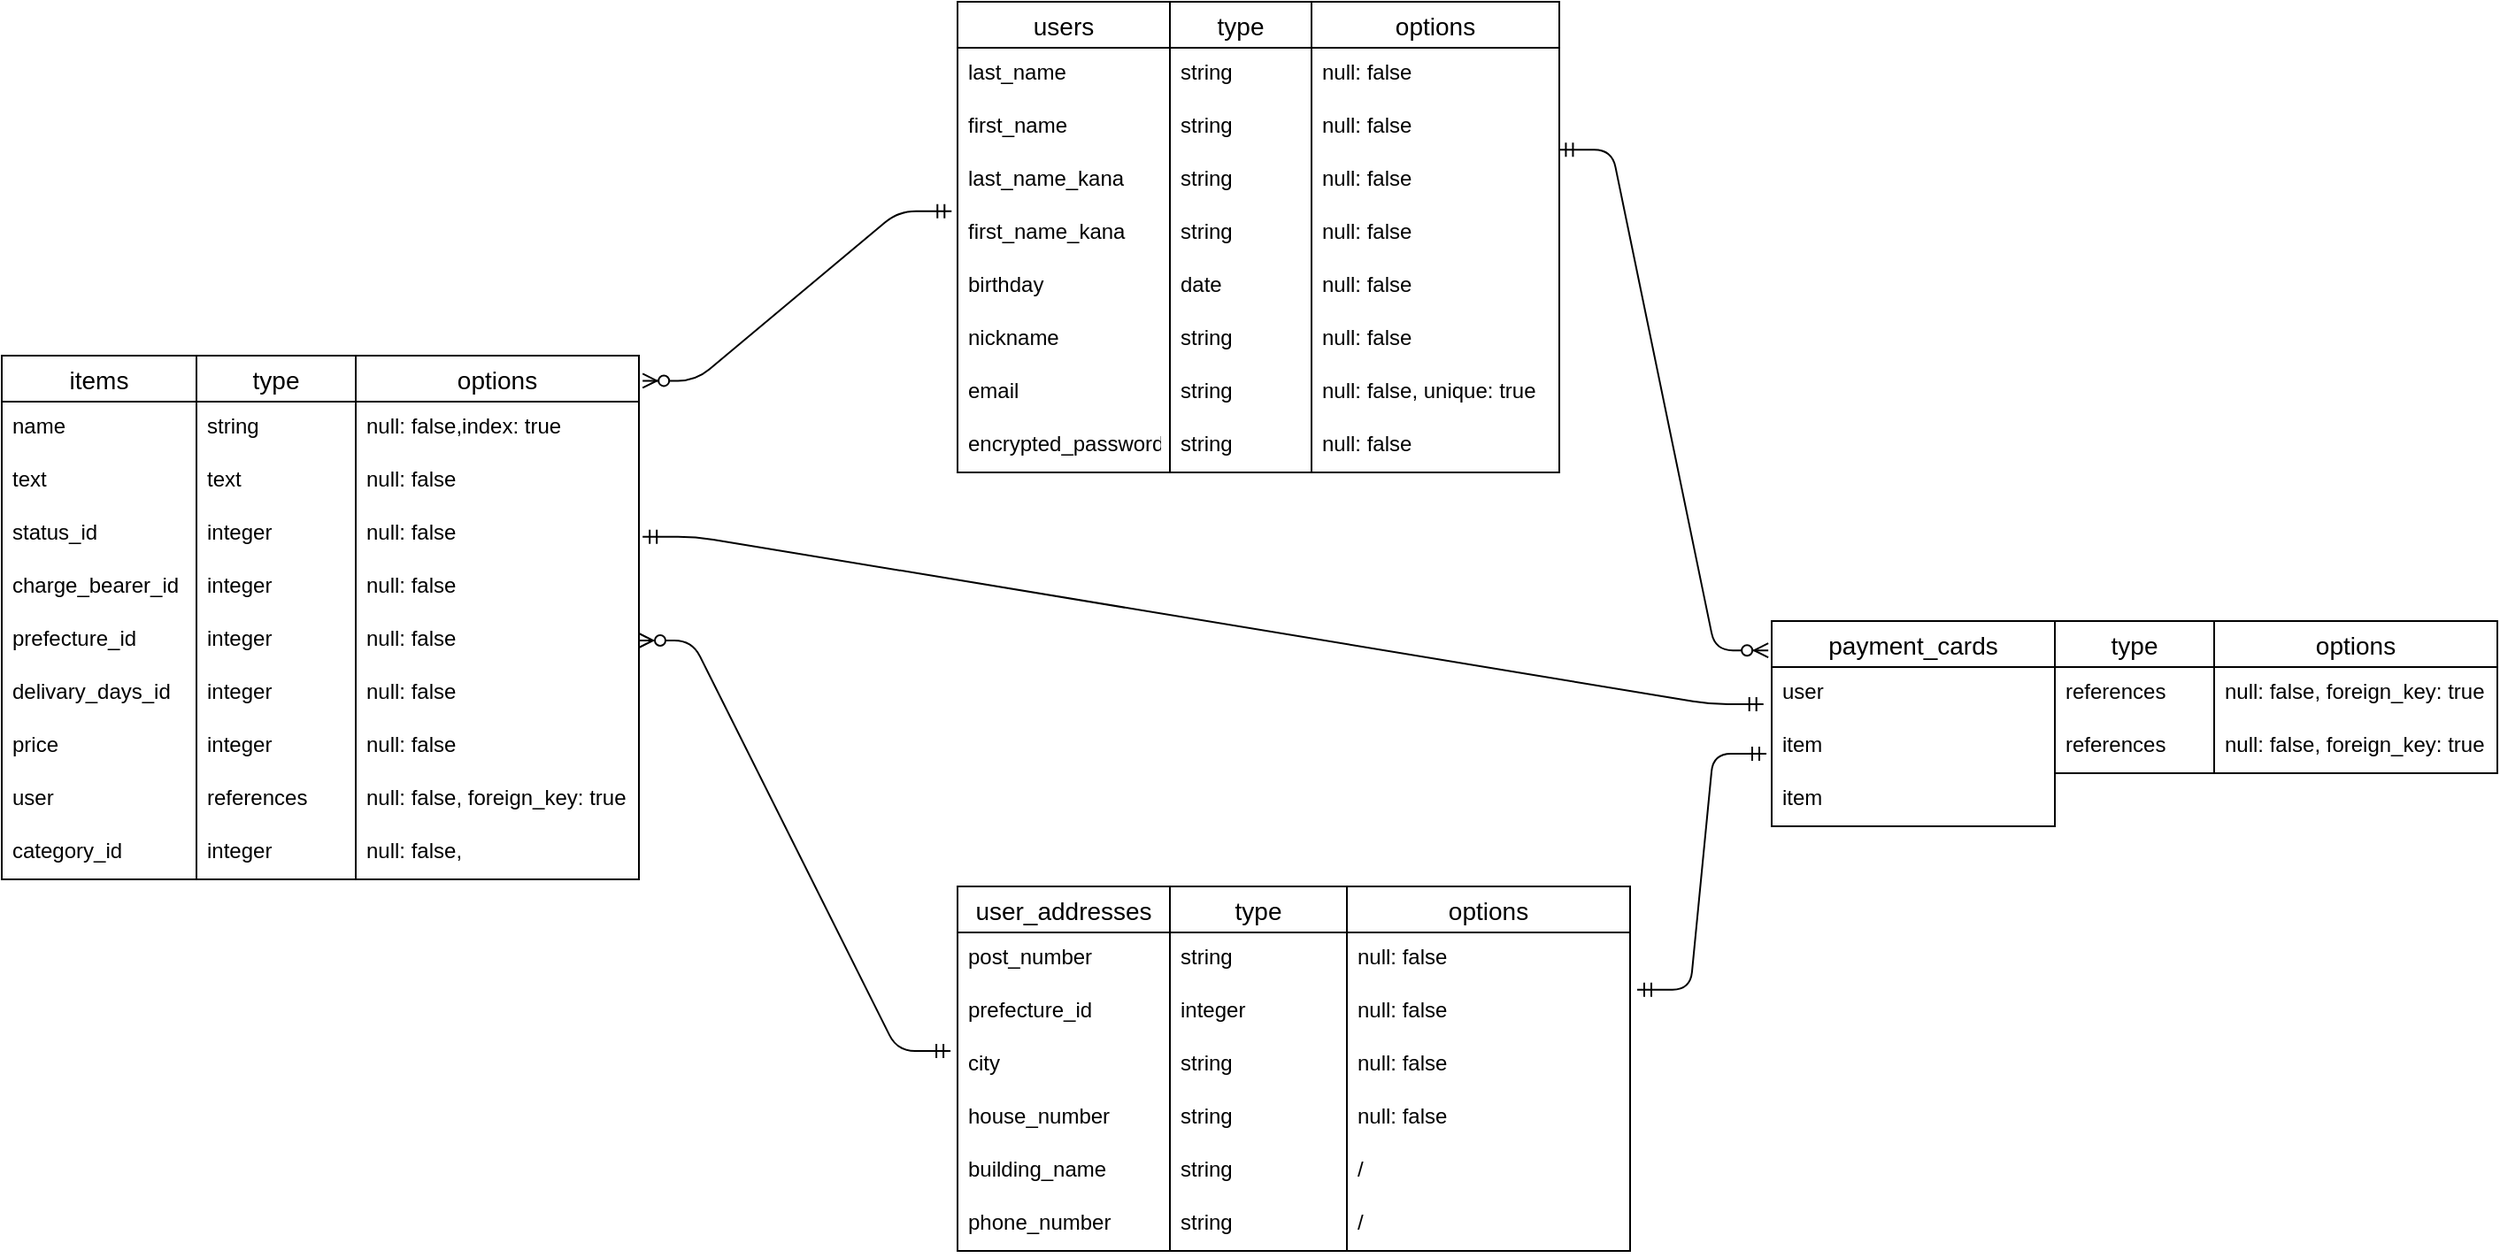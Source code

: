 <mxfile>
    <diagram id="-FUnDUJaXWm03YJrUA2q" name="ページ1">
        <mxGraphModel dx="2018" dy="907" grid="1" gridSize="10" guides="1" tooltips="1" connect="0" arrows="1" fold="1" page="1" pageScale="1" pageWidth="827" pageHeight="1169" math="0" shadow="0">
            <root>
                <mxCell id="0"/>
                <mxCell id="1" parent="0"/>
                <mxCell id="2" value="users" style="swimlane;fontStyle=0;childLayout=stackLayout;horizontal=1;startSize=26;horizontalStack=0;resizeParent=1;resizeParentMax=0;resizeLast=0;collapsible=1;marginBottom=0;align=center;fontSize=14;" vertex="1" parent="1">
                    <mxGeometry width="120" height="266" as="geometry"/>
                </mxCell>
                <mxCell id="4" value="last_name" style="text;strokeColor=none;fillColor=none;spacingLeft=4;spacingRight=4;overflow=hidden;rotatable=0;points=[[0,0.5],[1,0.5]];portConstraint=eastwest;fontSize=12;" vertex="1" parent="2">
                    <mxGeometry y="26" width="120" height="30" as="geometry"/>
                </mxCell>
                <mxCell id="5" value="first_name" style="text;strokeColor=none;fillColor=none;spacingLeft=4;spacingRight=4;overflow=hidden;rotatable=0;points=[[0,0.5],[1,0.5]];portConstraint=eastwest;fontSize=12;" vertex="1" parent="2">
                    <mxGeometry y="56" width="120" height="30" as="geometry"/>
                </mxCell>
                <mxCell id="11" value="last_name_kana" style="text;strokeColor=none;fillColor=none;spacingLeft=4;spacingRight=4;overflow=hidden;rotatable=0;points=[[0,0.5],[1,0.5]];portConstraint=eastwest;fontSize=12;" vertex="1" parent="2">
                    <mxGeometry y="86" width="120" height="30" as="geometry"/>
                </mxCell>
                <mxCell id="12" value="first_name_kana" style="text;strokeColor=none;fillColor=none;spacingLeft=4;spacingRight=4;overflow=hidden;rotatable=0;points=[[0,0.5],[1,0.5]];portConstraint=eastwest;fontSize=12;" vertex="1" parent="2">
                    <mxGeometry y="116" width="120" height="30" as="geometry"/>
                </mxCell>
                <mxCell id="13" value="birthday" style="text;strokeColor=none;fillColor=none;spacingLeft=4;spacingRight=4;overflow=hidden;rotatable=0;points=[[0,0.5],[1,0.5]];portConstraint=eastwest;fontSize=12;" vertex="1" parent="2">
                    <mxGeometry y="146" width="120" height="30" as="geometry"/>
                </mxCell>
                <mxCell id="274" value="nickname" style="text;strokeColor=none;fillColor=none;spacingLeft=4;spacingRight=4;overflow=hidden;rotatable=0;points=[[0,0.5],[1,0.5]];portConstraint=eastwest;fontSize=12;" vertex="1" parent="2">
                    <mxGeometry y="176" width="120" height="30" as="geometry"/>
                </mxCell>
                <mxCell id="283" value="email" style="text;strokeColor=none;fillColor=none;spacingLeft=4;spacingRight=4;overflow=hidden;rotatable=0;points=[[0,0.5],[1,0.5]];portConstraint=eastwest;fontSize=12;" vertex="1" parent="2">
                    <mxGeometry y="206" width="120" height="30" as="geometry"/>
                </mxCell>
                <mxCell id="286" value="encrypted_password" style="text;strokeColor=none;fillColor=none;spacingLeft=4;spacingRight=4;overflow=hidden;rotatable=0;points=[[0,0.5],[1,0.5]];portConstraint=eastwest;fontSize=12;" vertex="1" parent="2">
                    <mxGeometry y="236" width="120" height="30" as="geometry"/>
                </mxCell>
                <mxCell id="7" value="type" style="swimlane;fontStyle=0;childLayout=stackLayout;horizontal=1;startSize=26;horizontalStack=0;resizeParent=1;resizeParentMax=0;resizeLast=0;collapsible=1;marginBottom=0;align=center;fontSize=14;" vertex="1" parent="1">
                    <mxGeometry x="120" width="80" height="266" as="geometry"/>
                </mxCell>
                <mxCell id="8" value="string" style="text;strokeColor=none;fillColor=none;spacingLeft=4;spacingRight=4;overflow=hidden;rotatable=0;points=[[0,0.5],[1,0.5]];portConstraint=eastwest;fontSize=12;" vertex="1" parent="7">
                    <mxGeometry y="26" width="80" height="30" as="geometry"/>
                </mxCell>
                <mxCell id="15" value="string" style="text;strokeColor=none;fillColor=none;spacingLeft=4;spacingRight=4;overflow=hidden;rotatable=0;points=[[0,0.5],[1,0.5]];portConstraint=eastwest;fontSize=12;" vertex="1" parent="7">
                    <mxGeometry y="56" width="80" height="30" as="geometry"/>
                </mxCell>
                <mxCell id="16" value="string" style="text;strokeColor=none;fillColor=none;spacingLeft=4;spacingRight=4;overflow=hidden;rotatable=0;points=[[0,0.5],[1,0.5]];portConstraint=eastwest;fontSize=12;" vertex="1" parent="7">
                    <mxGeometry y="86" width="80" height="30" as="geometry"/>
                </mxCell>
                <mxCell id="17" value="string" style="text;strokeColor=none;fillColor=none;spacingLeft=4;spacingRight=4;overflow=hidden;rotatable=0;points=[[0,0.5],[1,0.5]];portConstraint=eastwest;fontSize=12;" vertex="1" parent="7">
                    <mxGeometry y="116" width="80" height="30" as="geometry"/>
                </mxCell>
                <mxCell id="18" value="date" style="text;strokeColor=none;fillColor=none;spacingLeft=4;spacingRight=4;overflow=hidden;rotatable=0;points=[[0,0.5],[1,0.5]];portConstraint=eastwest;fontSize=12;" vertex="1" parent="7">
                    <mxGeometry y="146" width="80" height="30" as="geometry"/>
                </mxCell>
                <mxCell id="275" value="string" style="text;strokeColor=none;fillColor=none;spacingLeft=4;spacingRight=4;overflow=hidden;rotatable=0;points=[[0,0.5],[1,0.5]];portConstraint=eastwest;fontSize=12;" vertex="1" parent="7">
                    <mxGeometry y="176" width="80" height="30" as="geometry"/>
                </mxCell>
                <mxCell id="284" value="string" style="text;strokeColor=none;fillColor=none;spacingLeft=4;spacingRight=4;overflow=hidden;rotatable=0;points=[[0,0.5],[1,0.5]];portConstraint=eastwest;fontSize=12;" vertex="1" parent="7">
                    <mxGeometry y="206" width="80" height="30" as="geometry"/>
                </mxCell>
                <mxCell id="287" value="string" style="text;strokeColor=none;fillColor=none;spacingLeft=4;spacingRight=4;overflow=hidden;rotatable=0;points=[[0,0.5],[1,0.5]];portConstraint=eastwest;fontSize=12;" vertex="1" parent="7">
                    <mxGeometry y="236" width="80" height="30" as="geometry"/>
                </mxCell>
                <mxCell id="36" value="options" style="swimlane;fontStyle=0;childLayout=stackLayout;horizontal=1;startSize=26;horizontalStack=0;resizeParent=1;resizeParentMax=0;resizeLast=0;collapsible=1;marginBottom=0;align=center;fontSize=14;" vertex="1" parent="1">
                    <mxGeometry x="200" width="140" height="266" as="geometry"/>
                </mxCell>
                <mxCell id="37" value="null: false" style="text;strokeColor=none;fillColor=none;spacingLeft=4;spacingRight=4;overflow=hidden;rotatable=0;points=[[0,0.5],[1,0.5]];portConstraint=eastwest;fontSize=12;" vertex="1" parent="36">
                    <mxGeometry y="26" width="140" height="30" as="geometry"/>
                </mxCell>
                <mxCell id="43" value="null: false" style="text;strokeColor=none;fillColor=none;spacingLeft=4;spacingRight=4;overflow=hidden;rotatable=0;points=[[0,0.5],[1,0.5]];portConstraint=eastwest;fontSize=12;" vertex="1" parent="36">
                    <mxGeometry y="56" width="140" height="30" as="geometry"/>
                </mxCell>
                <mxCell id="44" value="null: false" style="text;strokeColor=none;fillColor=none;spacingLeft=4;spacingRight=4;overflow=hidden;rotatable=0;points=[[0,0.5],[1,0.5]];portConstraint=eastwest;fontSize=12;" vertex="1" parent="36">
                    <mxGeometry y="86" width="140" height="30" as="geometry"/>
                </mxCell>
                <mxCell id="45" value="null: false" style="text;strokeColor=none;fillColor=none;spacingLeft=4;spacingRight=4;overflow=hidden;rotatable=0;points=[[0,0.5],[1,0.5]];portConstraint=eastwest;fontSize=12;" vertex="1" parent="36">
                    <mxGeometry y="116" width="140" height="30" as="geometry"/>
                </mxCell>
                <mxCell id="46" value="null: false" style="text;strokeColor=none;fillColor=none;spacingLeft=4;spacingRight=4;overflow=hidden;rotatable=0;points=[[0,0.5],[1,0.5]];portConstraint=eastwest;fontSize=12;" vertex="1" parent="36">
                    <mxGeometry y="146" width="140" height="30" as="geometry"/>
                </mxCell>
                <mxCell id="276" value="null: false" style="text;strokeColor=none;fillColor=none;spacingLeft=4;spacingRight=4;overflow=hidden;rotatable=0;points=[[0,0.5],[1,0.5]];portConstraint=eastwest;fontSize=12;" vertex="1" parent="36">
                    <mxGeometry y="176" width="140" height="30" as="geometry"/>
                </mxCell>
                <mxCell id="285" value="null: false, unique: true" style="text;strokeColor=none;fillColor=none;spacingLeft=4;spacingRight=4;overflow=hidden;rotatable=0;points=[[0,0.5],[1,0.5]];portConstraint=eastwest;fontSize=12;" vertex="1" parent="36">
                    <mxGeometry y="206" width="140" height="30" as="geometry"/>
                </mxCell>
                <mxCell id="288" value="null: false" style="text;strokeColor=none;fillColor=none;spacingLeft=4;spacingRight=4;overflow=hidden;rotatable=0;points=[[0,0.5],[1,0.5]];portConstraint=eastwest;fontSize=12;" vertex="1" parent="36">
                    <mxGeometry y="236" width="140" height="30" as="geometry"/>
                </mxCell>
                <mxCell id="55" value="items" style="swimlane;fontStyle=0;childLayout=stackLayout;horizontal=1;startSize=26;horizontalStack=0;resizeParent=1;resizeParentMax=0;resizeLast=0;collapsible=1;marginBottom=0;align=center;fontSize=14;" vertex="1" parent="1">
                    <mxGeometry x="-540" y="200" width="110" height="296" as="geometry"/>
                </mxCell>
                <mxCell id="56" value="name" style="text;strokeColor=none;fillColor=none;spacingLeft=4;spacingRight=4;overflow=hidden;rotatable=0;points=[[0,0.5],[1,0.5]];portConstraint=eastwest;fontSize=12;" vertex="1" parent="55">
                    <mxGeometry y="26" width="110" height="30" as="geometry"/>
                </mxCell>
                <mxCell id="67" value="text" style="text;strokeColor=none;fillColor=none;spacingLeft=4;spacingRight=4;overflow=hidden;rotatable=0;points=[[0,0.5],[1,0.5]];portConstraint=eastwest;fontSize=12;" vertex="1" parent="55">
                    <mxGeometry y="56" width="110" height="30" as="geometry"/>
                </mxCell>
                <mxCell id="70" value="status_id" style="text;strokeColor=none;fillColor=none;spacingLeft=4;spacingRight=4;overflow=hidden;rotatable=0;points=[[0,0.5],[1,0.5]];portConstraint=eastwest;fontSize=12;" vertex="1" parent="55">
                    <mxGeometry y="86" width="110" height="30" as="geometry"/>
                </mxCell>
                <mxCell id="71" value="charge_bearer_id" style="text;strokeColor=none;fillColor=none;spacingLeft=4;spacingRight=4;overflow=hidden;rotatable=0;points=[[0,0.5],[1,0.5]];portConstraint=eastwest;fontSize=12;" vertex="1" parent="55">
                    <mxGeometry y="116" width="110" height="30" as="geometry"/>
                </mxCell>
                <mxCell id="72" value="prefecture_id" style="text;strokeColor=none;fillColor=none;spacingLeft=4;spacingRight=4;overflow=hidden;rotatable=0;points=[[0,0.5],[1,0.5]];portConstraint=eastwest;fontSize=12;" vertex="1" parent="55">
                    <mxGeometry y="146" width="110" height="30" as="geometry"/>
                </mxCell>
                <mxCell id="73" value="delivary_days_id" style="text;strokeColor=none;fillColor=none;spacingLeft=4;spacingRight=4;overflow=hidden;rotatable=0;points=[[0,0.5],[1,0.5]];portConstraint=eastwest;fontSize=12;" vertex="1" parent="55">
                    <mxGeometry y="176" width="110" height="30" as="geometry"/>
                </mxCell>
                <mxCell id="74" value="price" style="text;strokeColor=none;fillColor=none;spacingLeft=4;spacingRight=4;overflow=hidden;rotatable=0;points=[[0,0.5],[1,0.5]];portConstraint=eastwest;fontSize=12;" vertex="1" parent="55">
                    <mxGeometry y="206" width="110" height="30" as="geometry"/>
                </mxCell>
                <mxCell id="75" value="user" style="text;strokeColor=none;fillColor=none;spacingLeft=4;spacingRight=4;overflow=hidden;rotatable=0;points=[[0,0.5],[1,0.5]];portConstraint=eastwest;fontSize=12;" vertex="1" parent="55">
                    <mxGeometry y="236" width="110" height="30" as="geometry"/>
                </mxCell>
                <mxCell id="77" value="category_id" style="text;strokeColor=none;fillColor=none;spacingLeft=4;spacingRight=4;overflow=hidden;rotatable=0;points=[[0,0.5],[1,0.5]];portConstraint=eastwest;fontSize=12;" vertex="1" parent="55">
                    <mxGeometry y="266" width="110" height="30" as="geometry"/>
                </mxCell>
                <mxCell id="59" value="type" style="swimlane;fontStyle=0;childLayout=stackLayout;horizontal=1;startSize=26;horizontalStack=0;resizeParent=1;resizeParentMax=0;resizeLast=0;collapsible=1;marginBottom=0;align=center;fontSize=14;" vertex="1" parent="1">
                    <mxGeometry x="-430" y="200" width="90" height="296" as="geometry"/>
                </mxCell>
                <mxCell id="60" value="string" style="text;strokeColor=none;fillColor=none;spacingLeft=4;spacingRight=4;overflow=hidden;rotatable=0;points=[[0,0.5],[1,0.5]];portConstraint=eastwest;fontSize=12;" vertex="1" parent="59">
                    <mxGeometry y="26" width="90" height="30" as="geometry"/>
                </mxCell>
                <mxCell id="61" value="text" style="text;strokeColor=none;fillColor=none;spacingLeft=4;spacingRight=4;overflow=hidden;rotatable=0;points=[[0,0.5],[1,0.5]];portConstraint=eastwest;fontSize=12;" vertex="1" parent="59">
                    <mxGeometry y="56" width="90" height="30" as="geometry"/>
                </mxCell>
                <mxCell id="78" value="integer" style="text;strokeColor=none;fillColor=none;spacingLeft=4;spacingRight=4;overflow=hidden;rotatable=0;points=[[0,0.5],[1,0.5]];portConstraint=eastwest;fontSize=12;" vertex="1" parent="59">
                    <mxGeometry y="86" width="90" height="30" as="geometry"/>
                </mxCell>
                <mxCell id="79" value="integer" style="text;strokeColor=none;fillColor=none;spacingLeft=4;spacingRight=4;overflow=hidden;rotatable=0;points=[[0,0.5],[1,0.5]];portConstraint=eastwest;fontSize=12;" vertex="1" parent="59">
                    <mxGeometry y="116" width="90" height="30" as="geometry"/>
                </mxCell>
                <mxCell id="80" value="integer" style="text;strokeColor=none;fillColor=none;spacingLeft=4;spacingRight=4;overflow=hidden;rotatable=0;points=[[0,0.5],[1,0.5]];portConstraint=eastwest;fontSize=12;" vertex="1" parent="59">
                    <mxGeometry y="146" width="90" height="30" as="geometry"/>
                </mxCell>
                <mxCell id="81" value="integer" style="text;strokeColor=none;fillColor=none;spacingLeft=4;spacingRight=4;overflow=hidden;rotatable=0;points=[[0,0.5],[1,0.5]];portConstraint=eastwest;fontSize=12;" vertex="1" parent="59">
                    <mxGeometry y="176" width="90" height="30" as="geometry"/>
                </mxCell>
                <mxCell id="82" value="integer" style="text;strokeColor=none;fillColor=none;spacingLeft=4;spacingRight=4;overflow=hidden;rotatable=0;points=[[0,0.5],[1,0.5]];portConstraint=eastwest;fontSize=12;" vertex="1" parent="59">
                    <mxGeometry y="206" width="90" height="30" as="geometry"/>
                </mxCell>
                <mxCell id="83" value="references" style="text;strokeColor=none;fillColor=none;spacingLeft=4;spacingRight=4;overflow=hidden;rotatable=0;points=[[0,0.5],[1,0.5]];portConstraint=eastwest;fontSize=12;" vertex="1" parent="59">
                    <mxGeometry y="236" width="90" height="30" as="geometry"/>
                </mxCell>
                <mxCell id="85" value="integer" style="text;strokeColor=none;fillColor=none;spacingLeft=4;spacingRight=4;overflow=hidden;rotatable=0;points=[[0,0.5],[1,0.5]];portConstraint=eastwest;fontSize=12;" vertex="1" parent="59">
                    <mxGeometry y="266" width="90" height="30" as="geometry"/>
                </mxCell>
                <mxCell id="63" value="options" style="swimlane;fontStyle=0;childLayout=stackLayout;horizontal=1;startSize=26;horizontalStack=0;resizeParent=1;resizeParentMax=0;resizeLast=0;collapsible=1;marginBottom=0;align=center;fontSize=14;" vertex="1" parent="1">
                    <mxGeometry x="-340" y="200" width="160" height="296" as="geometry"/>
                </mxCell>
                <mxCell id="64" value="null: false,index: true" style="text;strokeColor=none;fillColor=none;spacingLeft=4;spacingRight=4;overflow=hidden;rotatable=0;points=[[0,0.5],[1,0.5]];portConstraint=eastwest;fontSize=12;" vertex="1" parent="63">
                    <mxGeometry y="26" width="160" height="30" as="geometry"/>
                </mxCell>
                <mxCell id="65" value="null: false" style="text;strokeColor=none;fillColor=none;spacingLeft=4;spacingRight=4;overflow=hidden;rotatable=0;points=[[0,0.5],[1,0.5]];portConstraint=eastwest;fontSize=12;" vertex="1" parent="63">
                    <mxGeometry y="56" width="160" height="30" as="geometry"/>
                </mxCell>
                <mxCell id="89" value="null: false" style="text;strokeColor=none;fillColor=none;spacingLeft=4;spacingRight=4;overflow=hidden;rotatable=0;points=[[0,0.5],[1,0.5]];portConstraint=eastwest;fontSize=12;" vertex="1" parent="63">
                    <mxGeometry y="86" width="160" height="30" as="geometry"/>
                </mxCell>
                <mxCell id="94" value="null: false" style="text;strokeColor=none;fillColor=none;spacingLeft=4;spacingRight=4;overflow=hidden;rotatable=0;points=[[0,0.5],[1,0.5]];portConstraint=eastwest;fontSize=12;" vertex="1" parent="63">
                    <mxGeometry y="116" width="160" height="30" as="geometry"/>
                </mxCell>
                <mxCell id="95" value="null: false" style="text;strokeColor=none;fillColor=none;spacingLeft=4;spacingRight=4;overflow=hidden;rotatable=0;points=[[0,0.5],[1,0.5]];portConstraint=eastwest;fontSize=12;" vertex="1" parent="63">
                    <mxGeometry y="146" width="160" height="30" as="geometry"/>
                </mxCell>
                <mxCell id="96" value="null: false" style="text;strokeColor=none;fillColor=none;spacingLeft=4;spacingRight=4;overflow=hidden;rotatable=0;points=[[0,0.5],[1,0.5]];portConstraint=eastwest;fontSize=12;" vertex="1" parent="63">
                    <mxGeometry y="176" width="160" height="30" as="geometry"/>
                </mxCell>
                <mxCell id="97" value="null: false" style="text;strokeColor=none;fillColor=none;spacingLeft=4;spacingRight=4;overflow=hidden;rotatable=0;points=[[0,0.5],[1,0.5]];portConstraint=eastwest;fontSize=12;" vertex="1" parent="63">
                    <mxGeometry y="206" width="160" height="30" as="geometry"/>
                </mxCell>
                <mxCell id="98" value="null: false, foreign_key: true" style="text;strokeColor=none;fillColor=none;spacingLeft=4;spacingRight=4;overflow=hidden;rotatable=0;points=[[0,0.5],[1,0.5]];portConstraint=eastwest;fontSize=12;" vertex="1" parent="63">
                    <mxGeometry y="236" width="160" height="30" as="geometry"/>
                </mxCell>
                <mxCell id="100" value="null: false," style="text;strokeColor=none;fillColor=none;spacingLeft=4;spacingRight=4;overflow=hidden;rotatable=0;points=[[0,0.5],[1,0.5]];portConstraint=eastwest;fontSize=12;" vertex="1" parent="63">
                    <mxGeometry y="266" width="160" height="30" as="geometry"/>
                </mxCell>
                <mxCell id="131" value="user_addresses" style="swimlane;fontStyle=0;childLayout=stackLayout;horizontal=1;startSize=26;horizontalStack=0;resizeParent=1;resizeParentMax=0;resizeLast=0;collapsible=1;marginBottom=0;align=center;fontSize=14;" vertex="1" parent="1">
                    <mxGeometry y="500" width="120" height="206" as="geometry"/>
                </mxCell>
                <mxCell id="138" value="post_number" style="text;strokeColor=none;fillColor=none;spacingLeft=4;spacingRight=4;overflow=hidden;rotatable=0;points=[[0,0.5],[1,0.5]];portConstraint=eastwest;fontSize=12;" vertex="1" parent="131">
                    <mxGeometry y="26" width="120" height="30" as="geometry"/>
                </mxCell>
                <mxCell id="139" value="prefecture_id" style="text;strokeColor=none;fillColor=none;spacingLeft=4;spacingRight=4;overflow=hidden;rotatable=0;points=[[0,0.5],[1,0.5]];portConstraint=eastwest;fontSize=12;" vertex="1" parent="131">
                    <mxGeometry y="56" width="120" height="30" as="geometry"/>
                </mxCell>
                <mxCell id="140" value="city" style="text;strokeColor=none;fillColor=none;spacingLeft=4;spacingRight=4;overflow=hidden;rotatable=0;points=[[0,0.5],[1,0.5]];portConstraint=eastwest;fontSize=12;" vertex="1" parent="131">
                    <mxGeometry y="86" width="120" height="30" as="geometry"/>
                </mxCell>
                <mxCell id="141" value="house_number" style="text;strokeColor=none;fillColor=none;spacingLeft=4;spacingRight=4;overflow=hidden;rotatable=0;points=[[0,0.5],[1,0.5]];portConstraint=eastwest;fontSize=12;" vertex="1" parent="131">
                    <mxGeometry y="116" width="120" height="30" as="geometry"/>
                </mxCell>
                <mxCell id="142" value="building_name" style="text;strokeColor=none;fillColor=none;spacingLeft=4;spacingRight=4;overflow=hidden;rotatable=0;points=[[0,0.5],[1,0.5]];portConstraint=eastwest;fontSize=12;" vertex="1" parent="131">
                    <mxGeometry y="146" width="120" height="30" as="geometry"/>
                </mxCell>
                <mxCell id="143" value="phone_number" style="text;strokeColor=none;fillColor=none;spacingLeft=4;spacingRight=4;overflow=hidden;rotatable=0;points=[[0,0.5],[1,0.5]];portConstraint=eastwest;fontSize=12;" vertex="1" parent="131">
                    <mxGeometry y="176" width="120" height="30" as="geometry"/>
                </mxCell>
                <mxCell id="147" value="type" style="swimlane;fontStyle=0;childLayout=stackLayout;horizontal=1;startSize=26;horizontalStack=0;resizeParent=1;resizeParentMax=0;resizeLast=0;collapsible=1;marginBottom=0;align=center;fontSize=14;" vertex="1" parent="1">
                    <mxGeometry x="120" y="500" width="100" height="206" as="geometry"/>
                </mxCell>
                <mxCell id="154" value="string" style="text;strokeColor=none;fillColor=none;spacingLeft=4;spacingRight=4;overflow=hidden;rotatable=0;points=[[0,0.5],[1,0.5]];portConstraint=eastwest;fontSize=12;" vertex="1" parent="147">
                    <mxGeometry y="26" width="100" height="30" as="geometry"/>
                </mxCell>
                <mxCell id="155" value="integer" style="text;strokeColor=none;fillColor=none;spacingLeft=4;spacingRight=4;overflow=hidden;rotatable=0;points=[[0,0.5],[1,0.5]];portConstraint=eastwest;fontSize=12;" vertex="1" parent="147">
                    <mxGeometry y="56" width="100" height="30" as="geometry"/>
                </mxCell>
                <mxCell id="156" value="string" style="text;strokeColor=none;fillColor=none;spacingLeft=4;spacingRight=4;overflow=hidden;rotatable=0;points=[[0,0.5],[1,0.5]];portConstraint=eastwest;fontSize=12;" vertex="1" parent="147">
                    <mxGeometry y="86" width="100" height="30" as="geometry"/>
                </mxCell>
                <mxCell id="157" value="string" style="text;strokeColor=none;fillColor=none;spacingLeft=4;spacingRight=4;overflow=hidden;rotatable=0;points=[[0,0.5],[1,0.5]];portConstraint=eastwest;fontSize=12;" vertex="1" parent="147">
                    <mxGeometry y="116" width="100" height="30" as="geometry"/>
                </mxCell>
                <mxCell id="158" value="string" style="text;strokeColor=none;fillColor=none;spacingLeft=4;spacingRight=4;overflow=hidden;rotatable=0;points=[[0,0.5],[1,0.5]];portConstraint=eastwest;fontSize=12;" vertex="1" parent="147">
                    <mxGeometry y="146" width="100" height="30" as="geometry"/>
                </mxCell>
                <mxCell id="159" value="string" style="text;strokeColor=none;fillColor=none;spacingLeft=4;spacingRight=4;overflow=hidden;rotatable=0;points=[[0,0.5],[1,0.5]];portConstraint=eastwest;fontSize=12;" vertex="1" parent="147">
                    <mxGeometry y="176" width="100" height="30" as="geometry"/>
                </mxCell>
                <mxCell id="161" value="options" style="swimlane;fontStyle=0;childLayout=stackLayout;horizontal=1;startSize=26;horizontalStack=0;resizeParent=1;resizeParentMax=0;resizeLast=0;collapsible=1;marginBottom=0;align=center;fontSize=14;" vertex="1" parent="1">
                    <mxGeometry x="220" y="500" width="160" height="206" as="geometry"/>
                </mxCell>
                <mxCell id="168" value="null: false" style="text;strokeColor=none;fillColor=none;spacingLeft=4;spacingRight=4;overflow=hidden;rotatable=0;points=[[0,0.5],[1,0.5]];portConstraint=eastwest;fontSize=12;" vertex="1" parent="161">
                    <mxGeometry y="26" width="160" height="30" as="geometry"/>
                </mxCell>
                <mxCell id="169" value="null: false" style="text;strokeColor=none;fillColor=none;spacingLeft=4;spacingRight=4;overflow=hidden;rotatable=0;points=[[0,0.5],[1,0.5]];portConstraint=eastwest;fontSize=12;" vertex="1" parent="161">
                    <mxGeometry y="56" width="160" height="30" as="geometry"/>
                </mxCell>
                <mxCell id="170" value="null: false" style="text;strokeColor=none;fillColor=none;spacingLeft=4;spacingRight=4;overflow=hidden;rotatable=0;points=[[0,0.5],[1,0.5]];portConstraint=eastwest;fontSize=12;" vertex="1" parent="161">
                    <mxGeometry y="86" width="160" height="30" as="geometry"/>
                </mxCell>
                <mxCell id="171" value="null: false" style="text;strokeColor=none;fillColor=none;spacingLeft=4;spacingRight=4;overflow=hidden;rotatable=0;points=[[0,0.5],[1,0.5]];portConstraint=eastwest;fontSize=12;" vertex="1" parent="161">
                    <mxGeometry y="116" width="160" height="30" as="geometry"/>
                </mxCell>
                <mxCell id="172" value="/" style="text;strokeColor=none;fillColor=none;spacingLeft=4;spacingRight=4;overflow=hidden;rotatable=0;points=[[0,0.5],[1,0.5]];portConstraint=eastwest;fontSize=12;" vertex="1" parent="161">
                    <mxGeometry y="146" width="160" height="30" as="geometry"/>
                </mxCell>
                <mxCell id="173" value="/" style="text;strokeColor=none;fillColor=none;spacingLeft=4;spacingRight=4;overflow=hidden;rotatable=0;points=[[0,0.5],[1,0.5]];portConstraint=eastwest;fontSize=12;" vertex="1" parent="161">
                    <mxGeometry y="176" width="160" height="30" as="geometry"/>
                </mxCell>
                <mxCell id="246" value="payment_cards" style="swimlane;fontStyle=0;childLayout=stackLayout;horizontal=1;startSize=26;horizontalStack=0;resizeParent=1;resizeParentMax=0;resizeLast=0;collapsible=1;marginBottom=0;align=center;fontSize=14;" vertex="1" parent="1">
                    <mxGeometry x="460" y="350" width="160" height="116" as="geometry"/>
                </mxCell>
                <mxCell id="247" value="user" style="text;strokeColor=none;fillColor=none;spacingLeft=4;spacingRight=4;overflow=hidden;rotatable=0;points=[[0,0.5],[1,0.5]];portConstraint=eastwest;fontSize=12;" vertex="1" parent="246">
                    <mxGeometry y="26" width="160" height="30" as="geometry"/>
                </mxCell>
                <mxCell id="307" value="item" style="text;strokeColor=none;fillColor=none;spacingLeft=4;spacingRight=4;overflow=hidden;rotatable=0;points=[[0,0.5],[1,0.5]];portConstraint=eastwest;fontSize=12;" vertex="1" parent="246">
                    <mxGeometry y="56" width="160" height="30" as="geometry"/>
                </mxCell>
                <mxCell id="259" value="item" style="text;strokeColor=none;fillColor=none;spacingLeft=4;spacingRight=4;overflow=hidden;rotatable=0;points=[[0,0.5],[1,0.5]];portConstraint=eastwest;fontSize=12;" vertex="1" parent="246">
                    <mxGeometry y="86" width="160" height="30" as="geometry"/>
                </mxCell>
                <mxCell id="250" value="type" style="swimlane;fontStyle=0;childLayout=stackLayout;horizontal=1;startSize=26;horizontalStack=0;resizeParent=1;resizeParentMax=0;resizeLast=0;collapsible=1;marginBottom=0;align=center;fontSize=14;" vertex="1" parent="1">
                    <mxGeometry x="620" y="350" width="90" height="86" as="geometry"/>
                </mxCell>
                <mxCell id="251" value="references" style="text;strokeColor=none;fillColor=none;spacingLeft=4;spacingRight=4;overflow=hidden;rotatable=0;points=[[0,0.5],[1,0.5]];portConstraint=eastwest;fontSize=12;" vertex="1" parent="250">
                    <mxGeometry y="26" width="90" height="30" as="geometry"/>
                </mxCell>
                <mxCell id="252" value="references" style="text;strokeColor=none;fillColor=none;spacingLeft=4;spacingRight=4;overflow=hidden;rotatable=0;points=[[0,0.5],[1,0.5]];portConstraint=eastwest;fontSize=12;" vertex="1" parent="250">
                    <mxGeometry y="56" width="90" height="30" as="geometry"/>
                </mxCell>
                <mxCell id="254" value="options" style="swimlane;fontStyle=0;childLayout=stackLayout;horizontal=1;startSize=26;horizontalStack=0;resizeParent=1;resizeParentMax=0;resizeLast=0;collapsible=1;marginBottom=0;align=center;fontSize=14;" vertex="1" parent="1">
                    <mxGeometry x="710" y="350" width="160" height="86" as="geometry"/>
                </mxCell>
                <mxCell id="255" value="null: false, foreign_key: true" style="text;strokeColor=none;fillColor=none;spacingLeft=4;spacingRight=4;overflow=hidden;rotatable=0;points=[[0,0.5],[1,0.5]];portConstraint=eastwest;fontSize=12;" vertex="1" parent="254">
                    <mxGeometry y="26" width="160" height="30" as="geometry"/>
                </mxCell>
                <mxCell id="256" value="null: false, foreign_key: true" style="text;strokeColor=none;fillColor=none;spacingLeft=4;spacingRight=4;overflow=hidden;rotatable=0;points=[[0,0.5],[1,0.5]];portConstraint=eastwest;fontSize=12;" vertex="1" parent="254">
                    <mxGeometry y="56" width="160" height="30" as="geometry"/>
                </mxCell>
                <mxCell id="296" value="" style="edgeStyle=entityRelationEdgeStyle;fontSize=12;html=1;endArrow=ERzeroToMany;startArrow=ERmandOne;exitX=0.998;exitY=0.922;exitDx=0;exitDy=0;exitPerimeter=0;entryX=-0.012;entryY=0.143;entryDx=0;entryDy=0;entryPerimeter=0;" edge="1" parent="1" source="43" target="246">
                    <mxGeometry width="100" height="100" relative="1" as="geometry">
                        <mxPoint x="350" y="80" as="sourcePoint"/>
                        <mxPoint x="500" y="84" as="targetPoint"/>
                    </mxGeometry>
                </mxCell>
                <mxCell id="302" value="" style="edgeStyle=entityRelationEdgeStyle;fontSize=12;html=1;endArrow=ERzeroToMany;startArrow=ERmandOne;exitX=-0.033;exitY=0.233;exitDx=0;exitDy=0;exitPerimeter=0;" edge="1" parent="1" source="140" target="95">
                    <mxGeometry width="100" height="100" relative="1" as="geometry">
                        <mxPoint x="20" y="400" as="sourcePoint"/>
                        <mxPoint x="120" y="300" as="targetPoint"/>
                    </mxGeometry>
                </mxCell>
                <mxCell id="303" value="" style="edgeStyle=entityRelationEdgeStyle;fontSize=12;html=1;endArrow=ERmandOne;startArrow=ERmandOne;exitX=1.025;exitY=0.078;exitDx=0;exitDy=0;exitPerimeter=0;" edge="1" parent="1" source="169">
                    <mxGeometry width="100" height="100" relative="1" as="geometry">
                        <mxPoint x="170" y="430" as="sourcePoint"/>
                        <mxPoint x="457" y="425" as="targetPoint"/>
                    </mxGeometry>
                </mxCell>
                <mxCell id="306" value="" style="edgeStyle=entityRelationEdgeStyle;fontSize=12;html=1;endArrow=ERzeroToMany;startArrow=ERmandOne;exitX=-0.028;exitY=0.078;exitDx=0;exitDy=0;exitPerimeter=0;entryX=1.013;entryY=0.048;entryDx=0;entryDy=0;entryPerimeter=0;" edge="1" parent="1" source="12" target="63">
                    <mxGeometry width="100" height="100" relative="1" as="geometry">
                        <mxPoint x="-100" y="350" as="sourcePoint"/>
                        <mxPoint y="250" as="targetPoint"/>
                    </mxGeometry>
                </mxCell>
                <mxCell id="308" value="" style="edgeStyle=entityRelationEdgeStyle;fontSize=12;html=1;endArrow=ERmandOne;startArrow=ERmandOne;exitX=1.013;exitY=0.544;exitDx=0;exitDy=0;exitPerimeter=0;entryX=-0.029;entryY=0.7;entryDx=0;entryDy=0;entryPerimeter=0;" edge="1" parent="1" source="89" target="247">
                    <mxGeometry width="100" height="100" relative="1" as="geometry">
                        <mxPoint x="-10" y="350" as="sourcePoint"/>
                        <mxPoint x="90" y="250" as="targetPoint"/>
                    </mxGeometry>
                </mxCell>
            </root>
        </mxGraphModel>
    </diagram>
</mxfile>